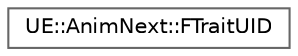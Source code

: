 digraph "Graphical Class Hierarchy"
{
 // INTERACTIVE_SVG=YES
 // LATEX_PDF_SIZE
  bgcolor="transparent";
  edge [fontname=Helvetica,fontsize=10,labelfontname=Helvetica,labelfontsize=10];
  node [fontname=Helvetica,fontsize=10,shape=box,height=0.2,width=0.4];
  rankdir="LR";
  Node0 [id="Node000000",label="UE::AnimNext::FTraitUID",height=0.2,width=0.4,color="grey40", fillcolor="white", style="filled",URL="$d9/dea/structUE_1_1AnimNext_1_1FTraitUID.html",tooltip="FTraitUID."];
}
